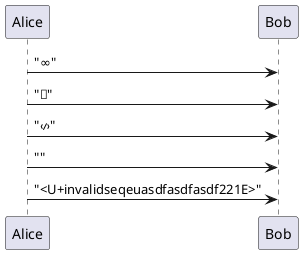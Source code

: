 ''' Invalid Encoding '''
@startuml
Alice -> Bob: "<U+221E>"
Alice -> Bob: "<U+a999E>"
Alice -> Bob: "<&code>"
Alice -> Bob: "<&invalid>"
Alice -> Bob: "<U+invalidseqeuasdfasdfasdf221E>"
@enduml
